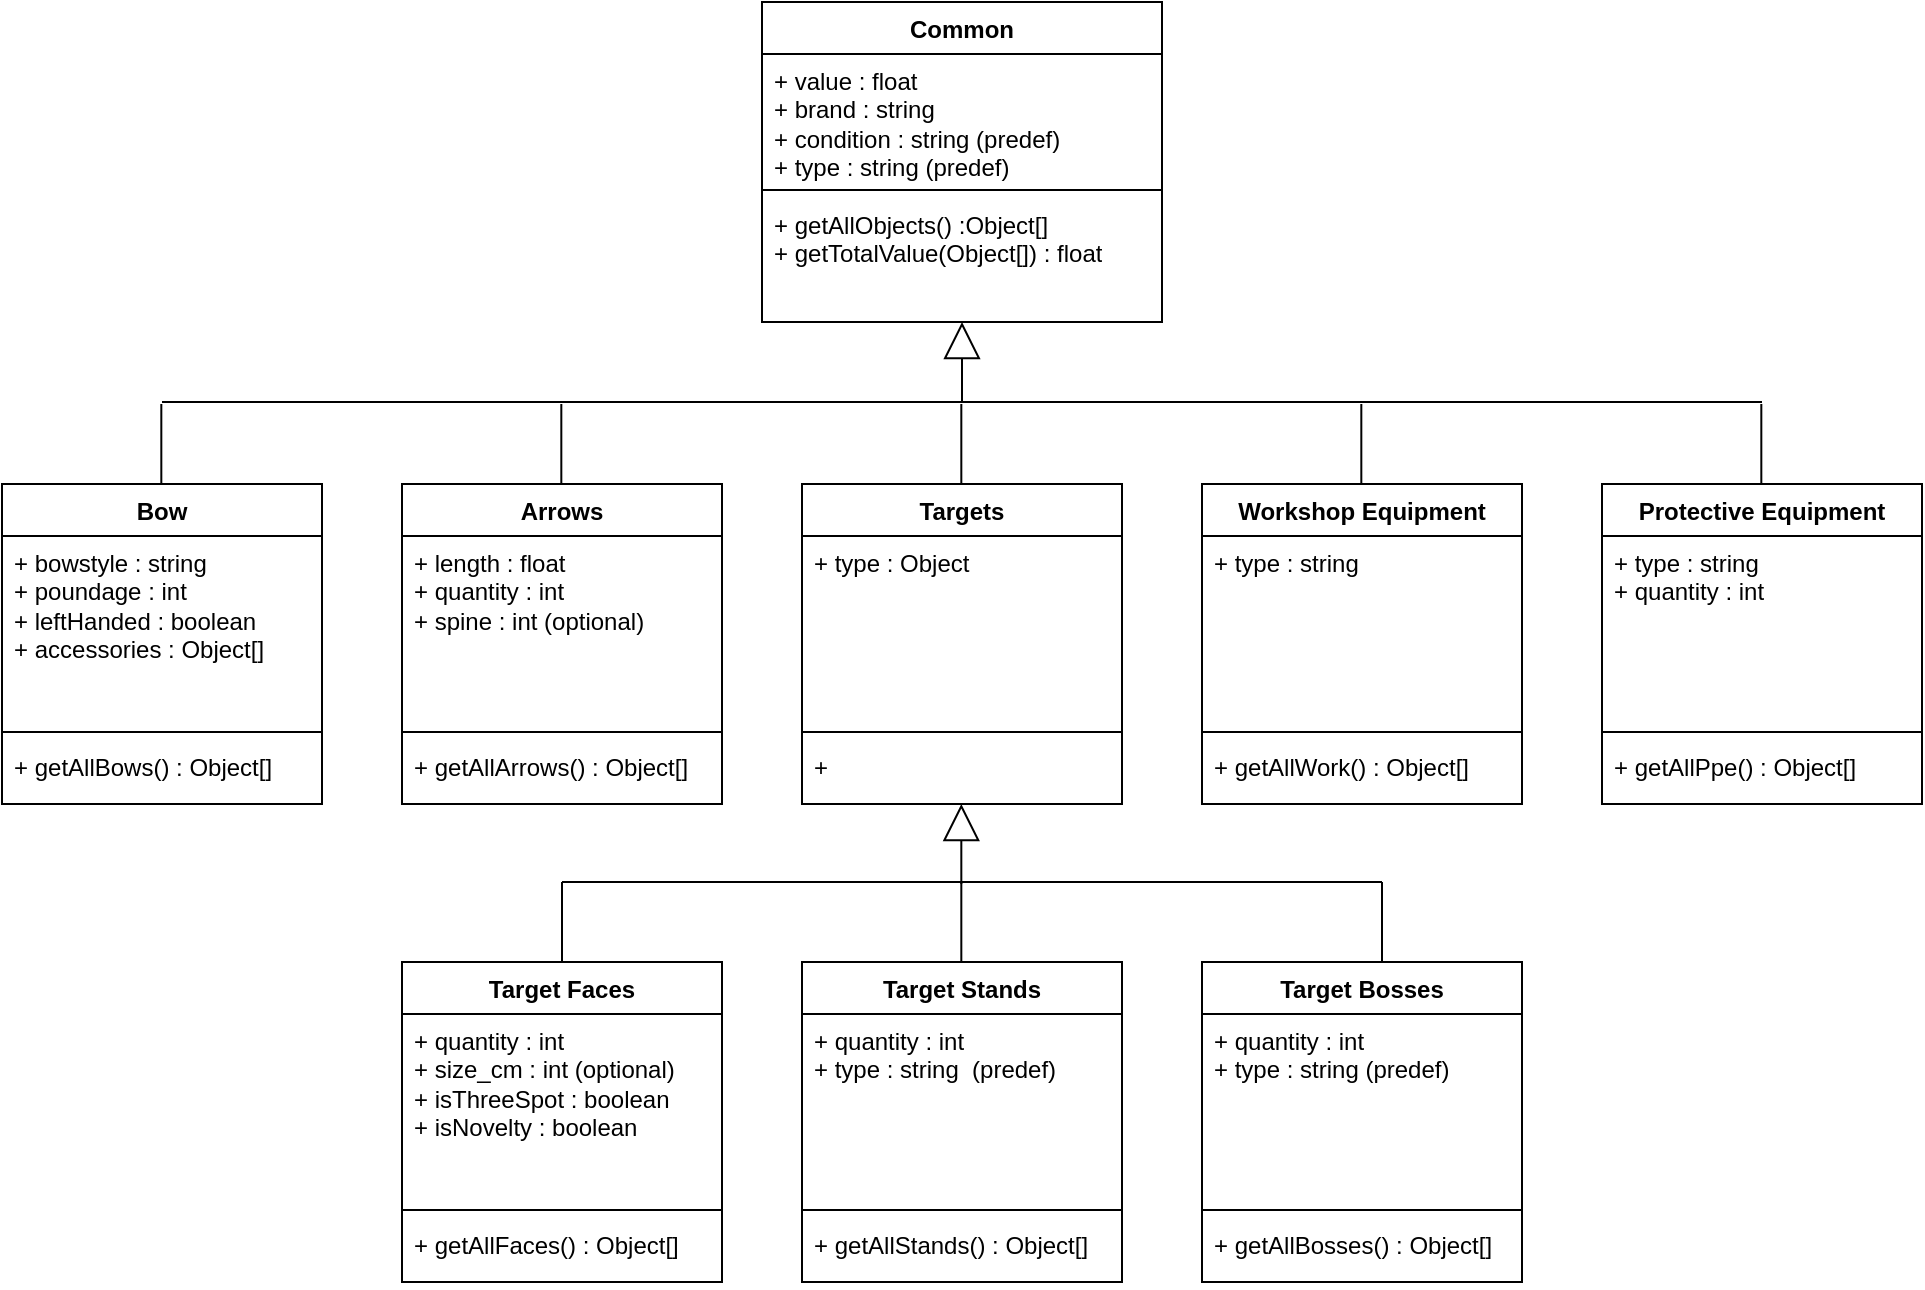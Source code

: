 <mxfile version="22.1.2" type="device">
  <diagram id="C5RBs43oDa-KdzZeNtuy" name="Page-1">
    <mxGraphModel dx="2864" dy="825" grid="1" gridSize="10" guides="1" tooltips="1" connect="1" arrows="1" fold="1" page="1" pageScale="1" pageWidth="827" pageHeight="1169" math="0" shadow="0">
      <root>
        <mxCell id="WIyWlLk6GJQsqaUBKTNV-0" />
        <mxCell id="WIyWlLk6GJQsqaUBKTNV-1" parent="WIyWlLk6GJQsqaUBKTNV-0" />
        <mxCell id="BJseBAww0N9PMXFzOTIW-2" value="Common" style="swimlane;fontStyle=1;align=center;verticalAlign=top;childLayout=stackLayout;horizontal=1;startSize=26;horizontalStack=0;resizeParent=1;resizeParentMax=0;resizeLast=0;collapsible=1;marginBottom=0;whiteSpace=wrap;html=1;" vertex="1" parent="WIyWlLk6GJQsqaUBKTNV-1">
          <mxGeometry x="220" y="40" width="200" height="160" as="geometry">
            <mxRectangle x="320" y="40" width="90" height="30" as="alternateBounds" />
          </mxGeometry>
        </mxCell>
        <mxCell id="BJseBAww0N9PMXFzOTIW-3" value="+ value : float&lt;br&gt;+ brand : string&lt;br&gt;+ condition : string (predef)&lt;br&gt;+ type : string (predef)" style="text;strokeColor=none;fillColor=none;align=left;verticalAlign=top;spacingLeft=4;spacingRight=4;overflow=hidden;rotatable=0;points=[[0,0.5],[1,0.5]];portConstraint=eastwest;whiteSpace=wrap;html=1;" vertex="1" parent="BJseBAww0N9PMXFzOTIW-2">
          <mxGeometry y="26" width="200" height="64" as="geometry" />
        </mxCell>
        <mxCell id="BJseBAww0N9PMXFzOTIW-4" value="" style="line;strokeWidth=1;fillColor=none;align=left;verticalAlign=middle;spacingTop=-1;spacingLeft=3;spacingRight=3;rotatable=0;labelPosition=right;points=[];portConstraint=eastwest;strokeColor=inherit;" vertex="1" parent="BJseBAww0N9PMXFzOTIW-2">
          <mxGeometry y="90" width="200" height="8" as="geometry" />
        </mxCell>
        <mxCell id="BJseBAww0N9PMXFzOTIW-5" value="+ getAllObjects() :Object[]&lt;br&gt;+ getTotalValue(Object[]) : float" style="text;strokeColor=none;fillColor=none;align=left;verticalAlign=top;spacingLeft=4;spacingRight=4;overflow=hidden;rotatable=0;points=[[0,0.5],[1,0.5]];portConstraint=eastwest;whiteSpace=wrap;html=1;" vertex="1" parent="BJseBAww0N9PMXFzOTIW-2">
          <mxGeometry y="98" width="200" height="62" as="geometry" />
        </mxCell>
        <mxCell id="BJseBAww0N9PMXFzOTIW-10" value="" style="endArrow=block;endSize=16;endFill=0;html=1;rounded=0;" edge="1" parent="WIyWlLk6GJQsqaUBKTNV-1">
          <mxGeometry width="160" relative="1" as="geometry">
            <mxPoint x="320" y="240" as="sourcePoint" />
            <mxPoint x="320" y="200" as="targetPoint" />
          </mxGeometry>
        </mxCell>
        <mxCell id="BJseBAww0N9PMXFzOTIW-15" value="Arrows" style="swimlane;fontStyle=1;align=center;verticalAlign=top;childLayout=stackLayout;horizontal=1;startSize=26;horizontalStack=0;resizeParent=1;resizeParentMax=0;resizeLast=0;collapsible=1;marginBottom=0;whiteSpace=wrap;html=1;" vertex="1" parent="WIyWlLk6GJQsqaUBKTNV-1">
          <mxGeometry x="40" y="281" width="160" height="160" as="geometry" />
        </mxCell>
        <mxCell id="BJseBAww0N9PMXFzOTIW-16" value="+ length : float&lt;br&gt;+ quantity : int&lt;br&gt;+ spine : int (optional)" style="text;strokeColor=none;fillColor=none;align=left;verticalAlign=top;spacingLeft=4;spacingRight=4;overflow=hidden;rotatable=0;points=[[0,0.5],[1,0.5]];portConstraint=eastwest;whiteSpace=wrap;html=1;" vertex="1" parent="BJseBAww0N9PMXFzOTIW-15">
          <mxGeometry y="26" width="160" height="94" as="geometry" />
        </mxCell>
        <mxCell id="BJseBAww0N9PMXFzOTIW-17" value="" style="line;strokeWidth=1;fillColor=none;align=left;verticalAlign=middle;spacingTop=-1;spacingLeft=3;spacingRight=3;rotatable=0;labelPosition=right;points=[];portConstraint=eastwest;strokeColor=inherit;" vertex="1" parent="BJseBAww0N9PMXFzOTIW-15">
          <mxGeometry y="120" width="160" height="8" as="geometry" />
        </mxCell>
        <mxCell id="BJseBAww0N9PMXFzOTIW-18" value="+ getAllArrows() : Object[]" style="text;strokeColor=none;fillColor=none;align=left;verticalAlign=top;spacingLeft=4;spacingRight=4;overflow=hidden;rotatable=0;points=[[0,0.5],[1,0.5]];portConstraint=eastwest;whiteSpace=wrap;html=1;" vertex="1" parent="BJseBAww0N9PMXFzOTIW-15">
          <mxGeometry y="128" width="160" height="32" as="geometry" />
        </mxCell>
        <mxCell id="BJseBAww0N9PMXFzOTIW-19" value="Bow" style="swimlane;fontStyle=1;align=center;verticalAlign=top;childLayout=stackLayout;horizontal=1;startSize=26;horizontalStack=0;resizeParent=1;resizeParentMax=0;resizeLast=0;collapsible=1;marginBottom=0;whiteSpace=wrap;html=1;" vertex="1" parent="WIyWlLk6GJQsqaUBKTNV-1">
          <mxGeometry x="-160" y="281" width="160" height="160" as="geometry" />
        </mxCell>
        <mxCell id="BJseBAww0N9PMXFzOTIW-20" value="+ bowstyle : string&lt;br&gt;+ poundage : int&lt;br&gt;+ leftHanded : boolean&lt;br&gt;+ accessories : Object[]" style="text;strokeColor=none;fillColor=none;align=left;verticalAlign=top;spacingLeft=4;spacingRight=4;overflow=hidden;rotatable=0;points=[[0,0.5],[1,0.5]];portConstraint=eastwest;whiteSpace=wrap;html=1;" vertex="1" parent="BJseBAww0N9PMXFzOTIW-19">
          <mxGeometry y="26" width="160" height="94" as="geometry" />
        </mxCell>
        <mxCell id="BJseBAww0N9PMXFzOTIW-21" value="" style="line;strokeWidth=1;fillColor=none;align=left;verticalAlign=middle;spacingTop=-1;spacingLeft=3;spacingRight=3;rotatable=0;labelPosition=right;points=[];portConstraint=eastwest;strokeColor=inherit;" vertex="1" parent="BJseBAww0N9PMXFzOTIW-19">
          <mxGeometry y="120" width="160" height="8" as="geometry" />
        </mxCell>
        <mxCell id="BJseBAww0N9PMXFzOTIW-22" value="+ getAllBows() : Object[]" style="text;strokeColor=none;fillColor=none;align=left;verticalAlign=top;spacingLeft=4;spacingRight=4;overflow=hidden;rotatable=0;points=[[0,0.5],[1,0.5]];portConstraint=eastwest;whiteSpace=wrap;html=1;" vertex="1" parent="BJseBAww0N9PMXFzOTIW-19">
          <mxGeometry y="128" width="160" height="32" as="geometry" />
        </mxCell>
        <mxCell id="BJseBAww0N9PMXFzOTIW-49" value="Protective Equipment" style="swimlane;fontStyle=1;align=center;verticalAlign=top;childLayout=stackLayout;horizontal=1;startSize=26;horizontalStack=0;resizeParent=1;resizeParentMax=0;resizeLast=0;collapsible=1;marginBottom=0;whiteSpace=wrap;html=1;" vertex="1" parent="WIyWlLk6GJQsqaUBKTNV-1">
          <mxGeometry x="640" y="281" width="160" height="160" as="geometry" />
        </mxCell>
        <mxCell id="BJseBAww0N9PMXFzOTIW-50" value="+ type : string&lt;br&gt;+ quantity : int" style="text;strokeColor=none;fillColor=none;align=left;verticalAlign=top;spacingLeft=4;spacingRight=4;overflow=hidden;rotatable=0;points=[[0,0.5],[1,0.5]];portConstraint=eastwest;whiteSpace=wrap;html=1;" vertex="1" parent="BJseBAww0N9PMXFzOTIW-49">
          <mxGeometry y="26" width="160" height="94" as="geometry" />
        </mxCell>
        <mxCell id="BJseBAww0N9PMXFzOTIW-51" value="" style="line;strokeWidth=1;fillColor=none;align=left;verticalAlign=middle;spacingTop=-1;spacingLeft=3;spacingRight=3;rotatable=0;labelPosition=right;points=[];portConstraint=eastwest;strokeColor=inherit;" vertex="1" parent="BJseBAww0N9PMXFzOTIW-49">
          <mxGeometry y="120" width="160" height="8" as="geometry" />
        </mxCell>
        <mxCell id="BJseBAww0N9PMXFzOTIW-52" value="+ getAllPpe() : Object[]" style="text;strokeColor=none;fillColor=none;align=left;verticalAlign=top;spacingLeft=4;spacingRight=4;overflow=hidden;rotatable=0;points=[[0,0.5],[1,0.5]];portConstraint=eastwest;whiteSpace=wrap;html=1;" vertex="1" parent="BJseBAww0N9PMXFzOTIW-49">
          <mxGeometry y="128" width="160" height="32" as="geometry" />
        </mxCell>
        <mxCell id="BJseBAww0N9PMXFzOTIW-53" value="Workshop Equipment" style="swimlane;fontStyle=1;align=center;verticalAlign=top;childLayout=stackLayout;horizontal=1;startSize=26;horizontalStack=0;resizeParent=1;resizeParentMax=0;resizeLast=0;collapsible=1;marginBottom=0;whiteSpace=wrap;html=1;" vertex="1" parent="WIyWlLk6GJQsqaUBKTNV-1">
          <mxGeometry x="440" y="281" width="160" height="160" as="geometry" />
        </mxCell>
        <mxCell id="BJseBAww0N9PMXFzOTIW-54" value="+ type : string" style="text;strokeColor=none;fillColor=none;align=left;verticalAlign=top;spacingLeft=4;spacingRight=4;overflow=hidden;rotatable=0;points=[[0,0.5],[1,0.5]];portConstraint=eastwest;whiteSpace=wrap;html=1;" vertex="1" parent="BJseBAww0N9PMXFzOTIW-53">
          <mxGeometry y="26" width="160" height="94" as="geometry" />
        </mxCell>
        <mxCell id="BJseBAww0N9PMXFzOTIW-55" value="" style="line;strokeWidth=1;fillColor=none;align=left;verticalAlign=middle;spacingTop=-1;spacingLeft=3;spacingRight=3;rotatable=0;labelPosition=right;points=[];portConstraint=eastwest;strokeColor=inherit;" vertex="1" parent="BJseBAww0N9PMXFzOTIW-53">
          <mxGeometry y="120" width="160" height="8" as="geometry" />
        </mxCell>
        <mxCell id="BJseBAww0N9PMXFzOTIW-56" value="+ getAllWork() : Object[]" style="text;strokeColor=none;fillColor=none;align=left;verticalAlign=top;spacingLeft=4;spacingRight=4;overflow=hidden;rotatable=0;points=[[0,0.5],[1,0.5]];portConstraint=eastwest;whiteSpace=wrap;html=1;" vertex="1" parent="BJseBAww0N9PMXFzOTIW-53">
          <mxGeometry y="128" width="160" height="32" as="geometry" />
        </mxCell>
        <mxCell id="BJseBAww0N9PMXFzOTIW-57" value="Targets" style="swimlane;fontStyle=1;align=center;verticalAlign=top;childLayout=stackLayout;horizontal=1;startSize=26;horizontalStack=0;resizeParent=1;resizeParentMax=0;resizeLast=0;collapsible=1;marginBottom=0;whiteSpace=wrap;html=1;" vertex="1" parent="WIyWlLk6GJQsqaUBKTNV-1">
          <mxGeometry x="240" y="281" width="160" height="160" as="geometry" />
        </mxCell>
        <mxCell id="BJseBAww0N9PMXFzOTIW-58" value="+ type : Object" style="text;strokeColor=none;fillColor=none;align=left;verticalAlign=top;spacingLeft=4;spacingRight=4;overflow=hidden;rotatable=0;points=[[0,0.5],[1,0.5]];portConstraint=eastwest;whiteSpace=wrap;html=1;" vertex="1" parent="BJseBAww0N9PMXFzOTIW-57">
          <mxGeometry y="26" width="160" height="94" as="geometry" />
        </mxCell>
        <mxCell id="BJseBAww0N9PMXFzOTIW-59" value="" style="line;strokeWidth=1;fillColor=none;align=left;verticalAlign=middle;spacingTop=-1;spacingLeft=3;spacingRight=3;rotatable=0;labelPosition=right;points=[];portConstraint=eastwest;strokeColor=inherit;" vertex="1" parent="BJseBAww0N9PMXFzOTIW-57">
          <mxGeometry y="120" width="160" height="8" as="geometry" />
        </mxCell>
        <mxCell id="BJseBAww0N9PMXFzOTIW-60" value="+&amp;nbsp;" style="text;strokeColor=none;fillColor=none;align=left;verticalAlign=top;spacingLeft=4;spacingRight=4;overflow=hidden;rotatable=0;points=[[0,0.5],[1,0.5]];portConstraint=eastwest;whiteSpace=wrap;html=1;" vertex="1" parent="BJseBAww0N9PMXFzOTIW-57">
          <mxGeometry y="128" width="160" height="32" as="geometry" />
        </mxCell>
        <mxCell id="BJseBAww0N9PMXFzOTIW-61" value="Target Stands" style="swimlane;fontStyle=1;align=center;verticalAlign=top;childLayout=stackLayout;horizontal=1;startSize=26;horizontalStack=0;resizeParent=1;resizeParentMax=0;resizeLast=0;collapsible=1;marginBottom=0;whiteSpace=wrap;html=1;" vertex="1" parent="WIyWlLk6GJQsqaUBKTNV-1">
          <mxGeometry x="240" y="520" width="160" height="160" as="geometry" />
        </mxCell>
        <mxCell id="BJseBAww0N9PMXFzOTIW-62" value="+ quantity : int&lt;br&gt;+ type : string&amp;nbsp;&amp;nbsp;(predef)" style="text;strokeColor=none;fillColor=none;align=left;verticalAlign=top;spacingLeft=4;spacingRight=4;overflow=hidden;rotatable=0;points=[[0,0.5],[1,0.5]];portConstraint=eastwest;whiteSpace=wrap;html=1;" vertex="1" parent="BJseBAww0N9PMXFzOTIW-61">
          <mxGeometry y="26" width="160" height="94" as="geometry" />
        </mxCell>
        <mxCell id="BJseBAww0N9PMXFzOTIW-63" value="" style="line;strokeWidth=1;fillColor=none;align=left;verticalAlign=middle;spacingTop=-1;spacingLeft=3;spacingRight=3;rotatable=0;labelPosition=right;points=[];portConstraint=eastwest;strokeColor=inherit;" vertex="1" parent="BJseBAww0N9PMXFzOTIW-61">
          <mxGeometry y="120" width="160" height="8" as="geometry" />
        </mxCell>
        <mxCell id="BJseBAww0N9PMXFzOTIW-64" value="+ getAllStands() : Object[]" style="text;strokeColor=none;fillColor=none;align=left;verticalAlign=top;spacingLeft=4;spacingRight=4;overflow=hidden;rotatable=0;points=[[0,0.5],[1,0.5]];portConstraint=eastwest;whiteSpace=wrap;html=1;" vertex="1" parent="BJseBAww0N9PMXFzOTIW-61">
          <mxGeometry y="128" width="160" height="32" as="geometry" />
        </mxCell>
        <mxCell id="BJseBAww0N9PMXFzOTIW-65" value="Target Faces" style="swimlane;fontStyle=1;align=center;verticalAlign=top;childLayout=stackLayout;horizontal=1;startSize=26;horizontalStack=0;resizeParent=1;resizeParentMax=0;resizeLast=0;collapsible=1;marginBottom=0;whiteSpace=wrap;html=1;" vertex="1" parent="WIyWlLk6GJQsqaUBKTNV-1">
          <mxGeometry x="40" y="520" width="160" height="160" as="geometry" />
        </mxCell>
        <mxCell id="BJseBAww0N9PMXFzOTIW-66" value="+ quantity : int&lt;br&gt;+ size_cm : int (optional)&lt;br&gt;+ isThreeSpot : boolean&lt;br&gt;+ isNovelty : boolean" style="text;strokeColor=none;fillColor=none;align=left;verticalAlign=top;spacingLeft=4;spacingRight=4;overflow=hidden;rotatable=0;points=[[0,0.5],[1,0.5]];portConstraint=eastwest;whiteSpace=wrap;html=1;" vertex="1" parent="BJseBAww0N9PMXFzOTIW-65">
          <mxGeometry y="26" width="160" height="94" as="geometry" />
        </mxCell>
        <mxCell id="BJseBAww0N9PMXFzOTIW-67" value="" style="line;strokeWidth=1;fillColor=none;align=left;verticalAlign=middle;spacingTop=-1;spacingLeft=3;spacingRight=3;rotatable=0;labelPosition=right;points=[];portConstraint=eastwest;strokeColor=inherit;" vertex="1" parent="BJseBAww0N9PMXFzOTIW-65">
          <mxGeometry y="120" width="160" height="8" as="geometry" />
        </mxCell>
        <mxCell id="BJseBAww0N9PMXFzOTIW-68" value="+ getAllFaces() : Object[]" style="text;strokeColor=none;fillColor=none;align=left;verticalAlign=top;spacingLeft=4;spacingRight=4;overflow=hidden;rotatable=0;points=[[0,0.5],[1,0.5]];portConstraint=eastwest;whiteSpace=wrap;html=1;" vertex="1" parent="BJseBAww0N9PMXFzOTIW-65">
          <mxGeometry y="128" width="160" height="32" as="geometry" />
        </mxCell>
        <mxCell id="BJseBAww0N9PMXFzOTIW-69" value="Target Bosses" style="swimlane;fontStyle=1;align=center;verticalAlign=top;childLayout=stackLayout;horizontal=1;startSize=26;horizontalStack=0;resizeParent=1;resizeParentMax=0;resizeLast=0;collapsible=1;marginBottom=0;whiteSpace=wrap;html=1;" vertex="1" parent="WIyWlLk6GJQsqaUBKTNV-1">
          <mxGeometry x="440" y="520" width="160" height="160" as="geometry" />
        </mxCell>
        <mxCell id="BJseBAww0N9PMXFzOTIW-70" value="+ quantity : int&lt;br&gt;+ type : string (predef)" style="text;strokeColor=none;fillColor=none;align=left;verticalAlign=top;spacingLeft=4;spacingRight=4;overflow=hidden;rotatable=0;points=[[0,0.5],[1,0.5]];portConstraint=eastwest;whiteSpace=wrap;html=1;" vertex="1" parent="BJseBAww0N9PMXFzOTIW-69">
          <mxGeometry y="26" width="160" height="94" as="geometry" />
        </mxCell>
        <mxCell id="BJseBAww0N9PMXFzOTIW-71" value="" style="line;strokeWidth=1;fillColor=none;align=left;verticalAlign=middle;spacingTop=-1;spacingLeft=3;spacingRight=3;rotatable=0;labelPosition=right;points=[];portConstraint=eastwest;strokeColor=inherit;" vertex="1" parent="BJseBAww0N9PMXFzOTIW-69">
          <mxGeometry y="120" width="160" height="8" as="geometry" />
        </mxCell>
        <mxCell id="BJseBAww0N9PMXFzOTIW-72" value="+ getAllBosses() : Object[]" style="text;strokeColor=none;fillColor=none;align=left;verticalAlign=top;spacingLeft=4;spacingRight=4;overflow=hidden;rotatable=0;points=[[0,0.5],[1,0.5]];portConstraint=eastwest;whiteSpace=wrap;html=1;" vertex="1" parent="BJseBAww0N9PMXFzOTIW-69">
          <mxGeometry y="128" width="160" height="32" as="geometry" />
        </mxCell>
        <mxCell id="BJseBAww0N9PMXFzOTIW-73" value="" style="endArrow=block;endSize=16;endFill=0;html=1;rounded=0;" edge="1" parent="WIyWlLk6GJQsqaUBKTNV-1">
          <mxGeometry width="160" relative="1" as="geometry">
            <mxPoint x="319.66" y="481" as="sourcePoint" />
            <mxPoint x="319.66" y="441" as="targetPoint" />
          </mxGeometry>
        </mxCell>
        <mxCell id="BJseBAww0N9PMXFzOTIW-74" value="" style="endArrow=none;html=1;rounded=0;" edge="1" parent="WIyWlLk6GJQsqaUBKTNV-1">
          <mxGeometry width="50" height="50" relative="1" as="geometry">
            <mxPoint x="120" y="480" as="sourcePoint" />
            <mxPoint x="530" y="480" as="targetPoint" />
          </mxGeometry>
        </mxCell>
        <mxCell id="BJseBAww0N9PMXFzOTIW-75" value="" style="endArrow=none;html=1;rounded=0;entryX=0.5;entryY=0;entryDx=0;entryDy=0;" edge="1" parent="WIyWlLk6GJQsqaUBKTNV-1" target="BJseBAww0N9PMXFzOTIW-65">
          <mxGeometry width="50" height="50" relative="1" as="geometry">
            <mxPoint x="120" y="480" as="sourcePoint" />
            <mxPoint x="540" y="490" as="targetPoint" />
          </mxGeometry>
        </mxCell>
        <mxCell id="BJseBAww0N9PMXFzOTIW-76" value="" style="endArrow=none;html=1;rounded=0;entryX=0.5;entryY=0;entryDx=0;entryDy=0;" edge="1" parent="WIyWlLk6GJQsqaUBKTNV-1">
          <mxGeometry width="50" height="50" relative="1" as="geometry">
            <mxPoint x="319.66" y="480" as="sourcePoint" />
            <mxPoint x="319.66" y="520" as="targetPoint" />
          </mxGeometry>
        </mxCell>
        <mxCell id="BJseBAww0N9PMXFzOTIW-77" value="" style="endArrow=none;html=1;rounded=0;entryX=0.5;entryY=0;entryDx=0;entryDy=0;" edge="1" parent="WIyWlLk6GJQsqaUBKTNV-1">
          <mxGeometry width="50" height="50" relative="1" as="geometry">
            <mxPoint x="530" y="480" as="sourcePoint" />
            <mxPoint x="530" y="520" as="targetPoint" />
          </mxGeometry>
        </mxCell>
        <mxCell id="BJseBAww0N9PMXFzOTIW-78" value="" style="endArrow=none;html=1;rounded=0;entryX=0.5;entryY=0;entryDx=0;entryDy=0;" edge="1" parent="WIyWlLk6GJQsqaUBKTNV-1">
          <mxGeometry width="50" height="50" relative="1" as="geometry">
            <mxPoint x="-80.34" y="241" as="sourcePoint" />
            <mxPoint x="-80.34" y="281" as="targetPoint" />
          </mxGeometry>
        </mxCell>
        <mxCell id="BJseBAww0N9PMXFzOTIW-79" value="" style="endArrow=none;html=1;rounded=0;entryX=0.5;entryY=0;entryDx=0;entryDy=0;" edge="1" parent="WIyWlLk6GJQsqaUBKTNV-1">
          <mxGeometry width="50" height="50" relative="1" as="geometry">
            <mxPoint x="119.66" y="241" as="sourcePoint" />
            <mxPoint x="119.66" y="281" as="targetPoint" />
          </mxGeometry>
        </mxCell>
        <mxCell id="BJseBAww0N9PMXFzOTIW-80" value="" style="endArrow=none;html=1;rounded=0;entryX=0.5;entryY=0;entryDx=0;entryDy=0;" edge="1" parent="WIyWlLk6GJQsqaUBKTNV-1">
          <mxGeometry width="50" height="50" relative="1" as="geometry">
            <mxPoint x="319.66" y="241" as="sourcePoint" />
            <mxPoint x="319.66" y="281" as="targetPoint" />
          </mxGeometry>
        </mxCell>
        <mxCell id="BJseBAww0N9PMXFzOTIW-81" value="" style="endArrow=none;html=1;rounded=0;entryX=0.5;entryY=0;entryDx=0;entryDy=0;" edge="1" parent="WIyWlLk6GJQsqaUBKTNV-1">
          <mxGeometry width="50" height="50" relative="1" as="geometry">
            <mxPoint x="519.66" y="241" as="sourcePoint" />
            <mxPoint x="519.66" y="281" as="targetPoint" />
          </mxGeometry>
        </mxCell>
        <mxCell id="BJseBAww0N9PMXFzOTIW-82" value="" style="endArrow=none;html=1;rounded=0;entryX=0.5;entryY=0;entryDx=0;entryDy=0;" edge="1" parent="WIyWlLk6GJQsqaUBKTNV-1">
          <mxGeometry width="50" height="50" relative="1" as="geometry">
            <mxPoint x="719.66" y="241" as="sourcePoint" />
            <mxPoint x="719.66" y="281" as="targetPoint" />
          </mxGeometry>
        </mxCell>
        <mxCell id="BJseBAww0N9PMXFzOTIW-83" value="" style="endArrow=none;html=1;rounded=0;" edge="1" parent="WIyWlLk6GJQsqaUBKTNV-1">
          <mxGeometry width="50" height="50" relative="1" as="geometry">
            <mxPoint x="-80" y="240" as="sourcePoint" />
            <mxPoint x="720" y="240" as="targetPoint" />
          </mxGeometry>
        </mxCell>
      </root>
    </mxGraphModel>
  </diagram>
</mxfile>
